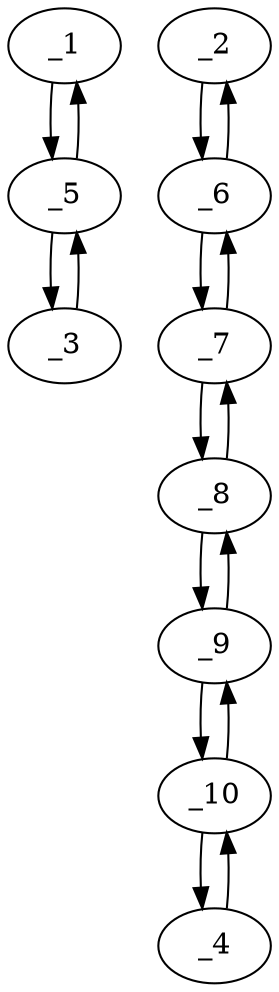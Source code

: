 digraph s1815_08 {
	_1	 [x="160.000000",
		y="78.000000"];
	_5	 [x="181.000000",
		y="85.000000"];
	_1 -> _5	 [angle="0.321751",
		orient="0.316228"];
	_2	 [x="130.000000",
		y="92.000000"];
	_6	 [x="120.000000",
		y="99.000000"];
	_2 -> _6	 [angle="2.530867",
		orient="0.573462"];
	_3	 [x="187.000000",
		y="102.000000"];
	_3 -> _5	 [angle="-1.910089",
		orient="-0.942990"];
	_4	 [x="79.000000",
		y="146.000000"];
	_10	 [x="82.000000",
		y="129.000000"];
	_4 -> _10	 [angle="-1.396124",
		orient="-0.984784"];
	_5 -> _1	 [angle="-2.819842",
		orient="-0.316228"];
	_5 -> _3	 [angle="1.231504",
		orient="0.942990"];
	_6 -> _2	 [angle="-0.610726",
		orient="-0.573462"];
	_7	 [x="119.000000",
		y="110.000000"];
	_6 -> _7	 [angle="1.661456",
		orient="0.995893"];
	_7 -> _6	 [angle="-1.480136",
		orient="-0.995893"];
	_8	 [x="109.000000",
		y="121.000000"];
	_7 -> _8	 [angle="2.308611",
		orient="0.739940"];
	_8 -> _7	 [angle="-0.832981",
		orient="-0.739940"];
	_9	 [x="93.000000",
		y="119.000000"];
	_8 -> _9	 [angle="-3.017238",
		orient="-0.124035"];
	_9 -> _8	 [angle="0.124355",
		orient="0.124035"];
	_9 -> _10	 [angle="2.403778",
		orient="0.672673"];
	_10 -> _4	 [angle="1.745469",
		orient="0.984784"];
	_10 -> _9	 [angle="-0.737815",
		orient="-0.672673"];
}
